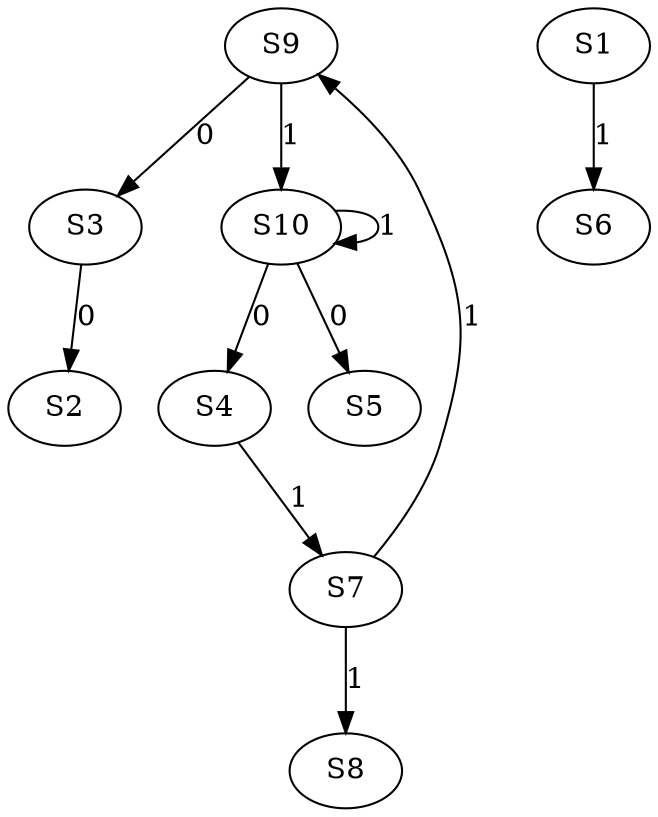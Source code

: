 strict digraph {
	S3 -> S2 [ label = 0 ];
	S9 -> S3 [ label = 0 ];
	S10 -> S4 [ label = 0 ];
	S10 -> S5 [ label = 0 ];
	S1 -> S6 [ label = 1 ];
	S4 -> S7 [ label = 1 ];
	S7 -> S8 [ label = 1 ];
	S7 -> S9 [ label = 1 ];
	S10 -> S10 [ label = 1 ];
	S9 -> S10 [ label = 1 ];
}